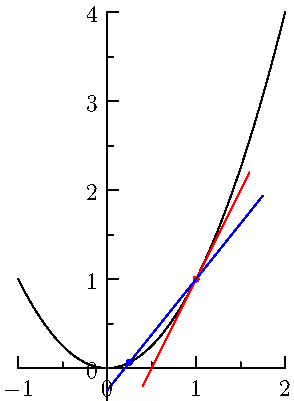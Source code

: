 import graph;

size (0,200);

real f(real x) { return x^2; }
real df(real x) { return 2(x-1)+1; }

real x1 = 0.25;
pair P = (x1,f(x1));

real m = (f(x1)-1)/(x1-1);
write(m);

real sec(real x) { return m*(x-1)+1; }

draw(graph(f,-1,2),black);

xaxis(LeftTicks);
yaxis(RightTicks);

dot((1,1),red);
draw(graph(df,0.4,1.6),red);

dot(P,blue);
draw(graph(sec,x1-0.25,1+0.75),blue);


